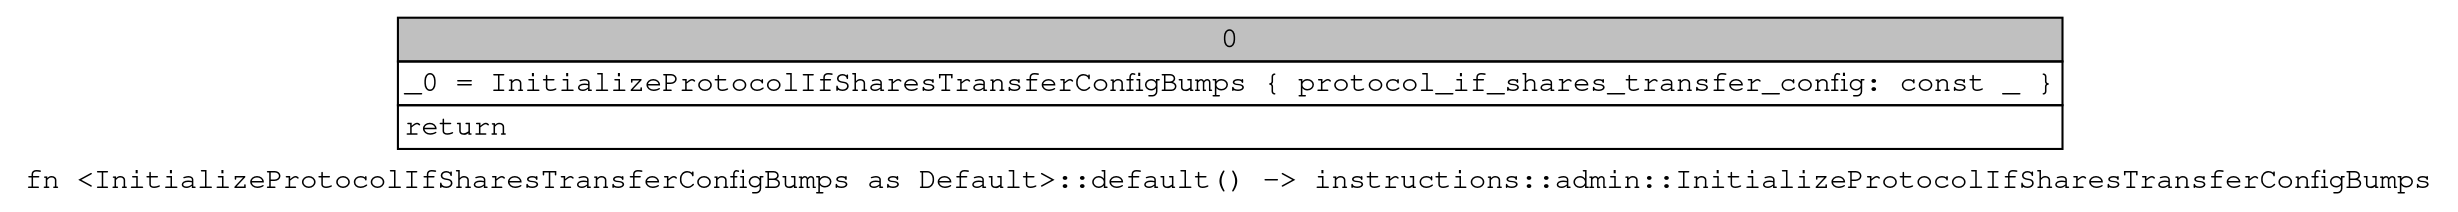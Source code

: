 digraph Mir_0_7464 {
    graph [fontname="Courier, monospace"];
    node [fontname="Courier, monospace"];
    edge [fontname="Courier, monospace"];
    label=<fn &lt;InitializeProtocolIfSharesTransferConfigBumps as Default&gt;::default() -&gt; instructions::admin::InitializeProtocolIfSharesTransferConfigBumps<br align="left"/>>;
    bb0__0_7464 [shape="none", label=<<table border="0" cellborder="1" cellspacing="0"><tr><td bgcolor="gray" align="center" colspan="1">0</td></tr><tr><td align="left" balign="left">_0 = InitializeProtocolIfSharesTransferConfigBumps { protocol_if_shares_transfer_config: const _ }<br/></td></tr><tr><td align="left">return</td></tr></table>>];
}
